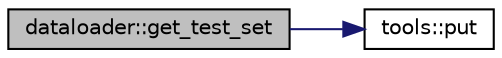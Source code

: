 digraph "dataloader::get_test_set"
{
 // INTERACTIVE_SVG=YES
 // LATEX_PDF_SIZE
  edge [fontname="Helvetica",fontsize="10",labelfontname="Helvetica",labelfontsize="10"];
  node [fontname="Helvetica",fontsize="10",shape=record];
  rankdir="LR";
  Node1 [label="dataloader::get_test_set",height=0.2,width=0.4,color="black", fillcolor="grey75", style="filled", fontcolor="black",tooltip=" "];
  Node1 -> Node2 [color="midnightblue",fontsize="10",style="solid",fontname="Helvetica"];
  Node2 [label="tools::put",height=0.2,width=0.4,color="black", fillcolor="white", style="filled",URL="$classtools.html#a4450b1e48193bef904b44f7a90aaee98",tooltip="Fills a vector with pointers from another vector based on a selection index."];
}
